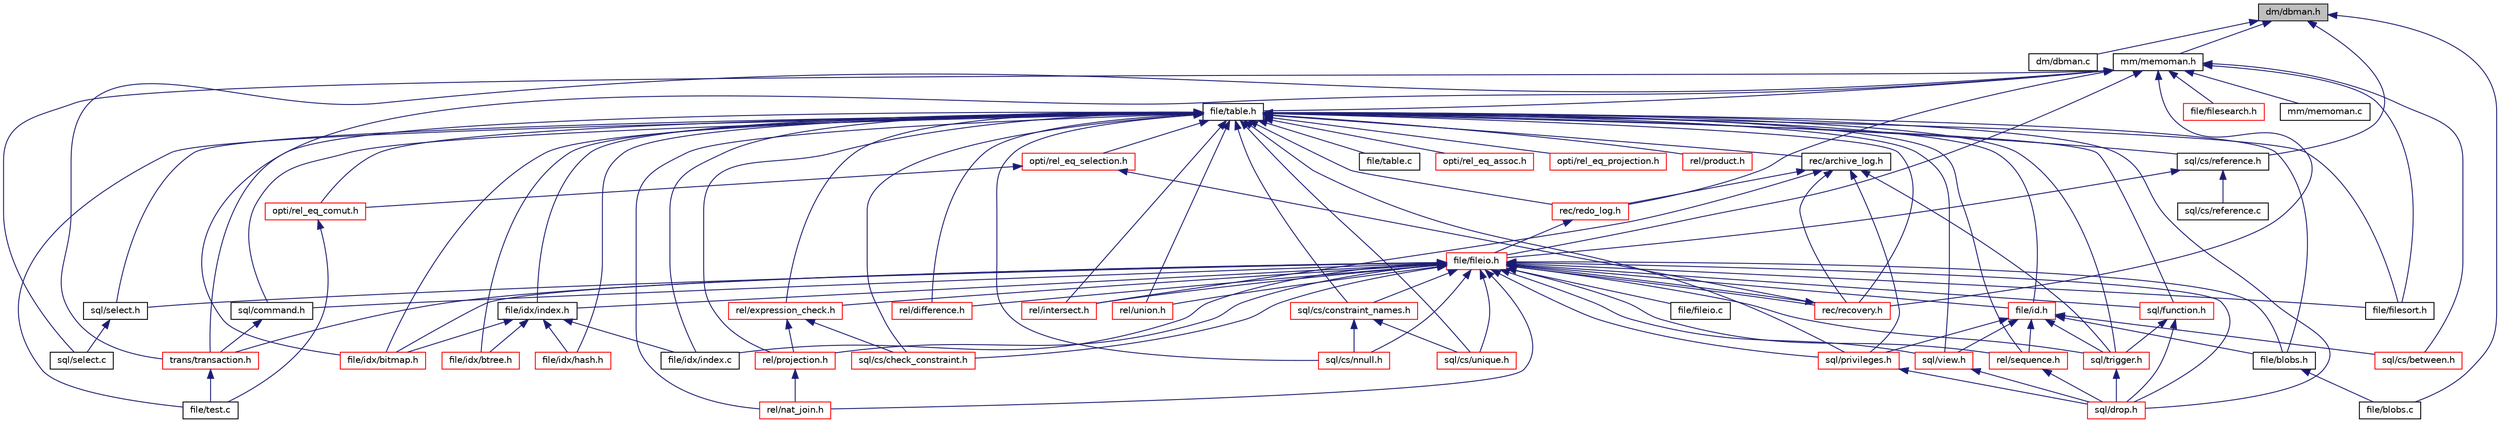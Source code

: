 digraph "dm/dbman.h"
{
  bgcolor="transparent";
  edge [fontname="Helvetica",fontsize="10",labelfontname="Helvetica",labelfontsize="10"];
  node [fontname="Helvetica",fontsize="10",shape=record];
  Node1 [label="dm/dbman.h",height=0.2,width=0.4,color="black", fillcolor="grey75", style="filled" fontcolor="black"];
  Node1 -> Node2 [dir="back",color="midnightblue",fontsize="10",style="solid",fontname="Helvetica"];
  Node2 [label="dm/dbman.c",height=0.2,width=0.4,color="black",URL="$dbman_8c.html"];
  Node1 -> Node3 [dir="back",color="midnightblue",fontsize="10",style="solid",fontname="Helvetica"];
  Node3 [label="mm/memoman.h",height=0.2,width=0.4,color="black",URL="$memoman_8h.html"];
  Node3 -> Node4 [dir="back",color="midnightblue",fontsize="10",style="solid",fontname="Helvetica"];
  Node4 [label="mm/memoman.c",height=0.2,width=0.4,color="black",URL="$memoman_8c.html"];
  Node3 -> Node5 [dir="back",color="midnightblue",fontsize="10",style="solid",fontname="Helvetica"];
  Node5 [label="file/table.h",height=0.2,width=0.4,color="black",URL="$table_8h.html"];
  Node5 -> Node6 [dir="back",color="midnightblue",fontsize="10",style="solid",fontname="Helvetica"];
  Node6 [label="file/blobs.h",height=0.2,width=0.4,color="black",URL="$blobs_8h.html"];
  Node6 -> Node7 [dir="back",color="midnightblue",fontsize="10",style="solid",fontname="Helvetica"];
  Node7 [label="file/blobs.c",height=0.2,width=0.4,color="black",URL="$blobs_8c.html"];
  Node5 -> Node8 [dir="back",color="midnightblue",fontsize="10",style="solid",fontname="Helvetica"];
  Node8 [label="sql/cs/reference.h",height=0.2,width=0.4,color="black",URL="$reference_8h.html"];
  Node8 -> Node9 [dir="back",color="midnightblue",fontsize="10",style="solid",fontname="Helvetica"];
  Node9 [label="file/fileio.h",height=0.2,width=0.4,color="red",URL="$fileio_8h.html"];
  Node9 -> Node6 [dir="back",color="midnightblue",fontsize="10",style="solid",fontname="Helvetica"];
  Node9 -> Node10 [dir="back",color="midnightblue",fontsize="10",style="solid",fontname="Helvetica"];
  Node10 [label="rec/recovery.h",height=0.2,width=0.4,color="red",URL="$recovery_8h_source.html"];
  Node10 -> Node9 [dir="back",color="midnightblue",fontsize="10",style="solid",fontname="Helvetica"];
  Node9 -> Node11 [dir="back",color="midnightblue",fontsize="10",style="solid",fontname="Helvetica"];
  Node11 [label="file/id.h",height=0.2,width=0.4,color="red",URL="$id_8h.html"];
  Node11 -> Node6 [dir="back",color="midnightblue",fontsize="10",style="solid",fontname="Helvetica"];
  Node11 -> Node12 [dir="back",color="midnightblue",fontsize="10",style="solid",fontname="Helvetica"];
  Node12 [label="sql/cs/between.h",height=0.2,width=0.4,color="red",URL="$between_8h.html"];
  Node11 -> Node13 [dir="back",color="midnightblue",fontsize="10",style="solid",fontname="Helvetica"];
  Node13 [label="sql/view.h",height=0.2,width=0.4,color="red",URL="$view_8h_source.html"];
  Node13 -> Node14 [dir="back",color="midnightblue",fontsize="10",style="solid",fontname="Helvetica"];
  Node14 [label="sql/drop.h",height=0.2,width=0.4,color="red",URL="$drop_8h.html"];
  Node11 -> Node15 [dir="back",color="midnightblue",fontsize="10",style="solid",fontname="Helvetica"];
  Node15 [label="rel/sequence.h",height=0.2,width=0.4,color="red",URL="$sequence_8h.html"];
  Node15 -> Node14 [dir="back",color="midnightblue",fontsize="10",style="solid",fontname="Helvetica"];
  Node11 -> Node16 [dir="back",color="midnightblue",fontsize="10",style="solid",fontname="Helvetica"];
  Node16 [label="sql/trigger.h",height=0.2,width=0.4,color="red",URL="$trigger_8h.html"];
  Node16 -> Node14 [dir="back",color="midnightblue",fontsize="10",style="solid",fontname="Helvetica"];
  Node11 -> Node17 [dir="back",color="midnightblue",fontsize="10",style="solid",fontname="Helvetica"];
  Node17 [label="sql/privileges.h",height=0.2,width=0.4,color="red",URL="$privileges_8h_source.html"];
  Node17 -> Node14 [dir="back",color="midnightblue",fontsize="10",style="solid",fontname="Helvetica"];
  Node9 -> Node18 [dir="back",color="midnightblue",fontsize="10",style="solid",fontname="Helvetica"];
  Node18 [label="file/fileio.c",height=0.2,width=0.4,color="black",URL="$fileio_8c.html"];
  Node9 -> Node19 [dir="back",color="midnightblue",fontsize="10",style="solid",fontname="Helvetica"];
  Node19 [label="file/filesort.h",height=0.2,width=0.4,color="black",URL="$filesort_8h.html"];
  Node9 -> Node20 [dir="back",color="midnightblue",fontsize="10",style="solid",fontname="Helvetica"];
  Node20 [label="sql/command.h",height=0.2,width=0.4,color="black",URL="$command_8h_source.html"];
  Node20 -> Node21 [dir="back",color="midnightblue",fontsize="10",style="solid",fontname="Helvetica"];
  Node21 [label="trans/transaction.h",height=0.2,width=0.4,color="red",URL="$transaction_8h.html"];
  Node21 -> Node22 [dir="back",color="midnightblue",fontsize="10",style="solid",fontname="Helvetica"];
  Node22 [label="file/test.c",height=0.2,width=0.4,color="black",URL="$test_8c.html"];
  Node9 -> Node23 [dir="back",color="midnightblue",fontsize="10",style="solid",fontname="Helvetica"];
  Node23 [label="rel/expression_check.h",height=0.2,width=0.4,color="red",URL="$expression__check_8h.html"];
  Node23 -> Node24 [dir="back",color="midnightblue",fontsize="10",style="solid",fontname="Helvetica"];
  Node24 [label="sql/cs/check_constraint.h",height=0.2,width=0.4,color="red",URL="$check__constraint_8h.html"];
  Node23 -> Node25 [dir="back",color="midnightblue",fontsize="10",style="solid",fontname="Helvetica"];
  Node25 [label="rel/projection.h",height=0.2,width=0.4,color="red",URL="$projection_8h.html"];
  Node25 -> Node26 [dir="back",color="midnightblue",fontsize="10",style="solid",fontname="Helvetica"];
  Node26 [label="rel/nat_join.h",height=0.2,width=0.4,color="red",URL="$nat__join_8h.html"];
  Node9 -> Node21 [dir="back",color="midnightblue",fontsize="10",style="solid",fontname="Helvetica"];
  Node9 -> Node27 [dir="back",color="midnightblue",fontsize="10",style="solid",fontname="Helvetica"];
  Node27 [label="file/idx/index.h",height=0.2,width=0.4,color="black",URL="$index_8h.html"];
  Node27 -> Node28 [dir="back",color="midnightblue",fontsize="10",style="solid",fontname="Helvetica"];
  Node28 [label="file/idx/bitmap.h",height=0.2,width=0.4,color="red",URL="$bitmap_8h.html"];
  Node27 -> Node29 [dir="back",color="midnightblue",fontsize="10",style="solid",fontname="Helvetica"];
  Node29 [label="file/idx/btree.h",height=0.2,width=0.4,color="red",URL="$btree_8h.html"];
  Node27 -> Node30 [dir="back",color="midnightblue",fontsize="10",style="solid",fontname="Helvetica"];
  Node30 [label="file/idx/hash.h",height=0.2,width=0.4,color="red",URL="$hash_8h.html"];
  Node27 -> Node31 [dir="back",color="midnightblue",fontsize="10",style="solid",fontname="Helvetica"];
  Node31 [label="file/idx/index.c",height=0.2,width=0.4,color="black",URL="$index_8c.html"];
  Node9 -> Node28 [dir="back",color="midnightblue",fontsize="10",style="solid",fontname="Helvetica"];
  Node9 -> Node31 [dir="back",color="midnightblue",fontsize="10",style="solid",fontname="Helvetica"];
  Node9 -> Node24 [dir="back",color="midnightblue",fontsize="10",style="solid",fontname="Helvetica"];
  Node9 -> Node32 [dir="back",color="midnightblue",fontsize="10",style="solid",fontname="Helvetica"];
  Node32 [label="sql/cs/constraint_names.h",height=0.2,width=0.4,color="red",URL="$constraint__names_8h.html"];
  Node32 -> Node33 [dir="back",color="midnightblue",fontsize="10",style="solid",fontname="Helvetica"];
  Node33 [label="sql/cs/nnull.h",height=0.2,width=0.4,color="red",URL="$nnull_8h.html"];
  Node32 -> Node34 [dir="back",color="midnightblue",fontsize="10",style="solid",fontname="Helvetica"];
  Node34 [label="sql/cs/unique.h",height=0.2,width=0.4,color="red",URL="$unique_8h.html"];
  Node9 -> Node33 [dir="back",color="midnightblue",fontsize="10",style="solid",fontname="Helvetica"];
  Node9 -> Node34 [dir="back",color="midnightblue",fontsize="10",style="solid",fontname="Helvetica"];
  Node9 -> Node13 [dir="back",color="midnightblue",fontsize="10",style="solid",fontname="Helvetica"];
  Node9 -> Node25 [dir="back",color="midnightblue",fontsize="10",style="solid",fontname="Helvetica"];
  Node9 -> Node35 [dir="back",color="midnightblue",fontsize="10",style="solid",fontname="Helvetica"];
  Node35 [label="rel/difference.h",height=0.2,width=0.4,color="red",URL="$difference_8h.html"];
  Node9 -> Node36 [dir="back",color="midnightblue",fontsize="10",style="solid",fontname="Helvetica"];
  Node36 [label="rel/intersect.h",height=0.2,width=0.4,color="red",URL="$intersect_8h.html"];
  Node9 -> Node26 [dir="back",color="midnightblue",fontsize="10",style="solid",fontname="Helvetica"];
  Node9 -> Node15 [dir="back",color="midnightblue",fontsize="10",style="solid",fontname="Helvetica"];
  Node9 -> Node37 [dir="back",color="midnightblue",fontsize="10",style="solid",fontname="Helvetica"];
  Node37 [label="rel/union.h",height=0.2,width=0.4,color="red",URL="$union_8h.html"];
  Node9 -> Node14 [dir="back",color="midnightblue",fontsize="10",style="solid",fontname="Helvetica"];
  Node9 -> Node16 [dir="back",color="midnightblue",fontsize="10",style="solid",fontname="Helvetica"];
  Node9 -> Node38 [dir="back",color="midnightblue",fontsize="10",style="solid",fontname="Helvetica"];
  Node38 [label="sql/function.h",height=0.2,width=0.4,color="red",URL="$function_8h.html"];
  Node38 -> Node16 [dir="back",color="midnightblue",fontsize="10",style="solid",fontname="Helvetica"];
  Node38 -> Node14 [dir="back",color="midnightblue",fontsize="10",style="solid",fontname="Helvetica"];
  Node9 -> Node17 [dir="back",color="midnightblue",fontsize="10",style="solid",fontname="Helvetica"];
  Node9 -> Node39 [dir="back",color="midnightblue",fontsize="10",style="solid",fontname="Helvetica"];
  Node39 [label="sql/select.h",height=0.2,width=0.4,color="black",URL="$select_8h_source.html"];
  Node39 -> Node40 [dir="back",color="midnightblue",fontsize="10",style="solid",fontname="Helvetica"];
  Node40 [label="sql/select.c",height=0.2,width=0.4,color="black",URL="$select_8c.html"];
  Node8 -> Node41 [dir="back",color="midnightblue",fontsize="10",style="solid",fontname="Helvetica"];
  Node41 [label="sql/cs/reference.c",height=0.2,width=0.4,color="black",URL="$reference_8c.html"];
  Node5 -> Node42 [dir="back",color="midnightblue",fontsize="10",style="solid",fontname="Helvetica"];
  Node42 [label="rec/archive_log.h",height=0.2,width=0.4,color="black",URL="$archive__log_8h.html"];
  Node42 -> Node10 [dir="back",color="midnightblue",fontsize="10",style="solid",fontname="Helvetica"];
  Node42 -> Node43 [dir="back",color="midnightblue",fontsize="10",style="solid",fontname="Helvetica"];
  Node43 [label="rec/redo_log.h",height=0.2,width=0.4,color="red",URL="$redo__log_8h_source.html"];
  Node43 -> Node9 [dir="back",color="midnightblue",fontsize="10",style="solid",fontname="Helvetica"];
  Node42 -> Node36 [dir="back",color="midnightblue",fontsize="10",style="solid",fontname="Helvetica"];
  Node42 -> Node16 [dir="back",color="midnightblue",fontsize="10",style="solid",fontname="Helvetica"];
  Node42 -> Node17 [dir="back",color="midnightblue",fontsize="10",style="solid",fontname="Helvetica"];
  Node5 -> Node10 [dir="back",color="midnightblue",fontsize="10",style="solid",fontname="Helvetica"];
  Node5 -> Node11 [dir="back",color="midnightblue",fontsize="10",style="solid",fontname="Helvetica"];
  Node5 -> Node44 [dir="back",color="midnightblue",fontsize="10",style="solid",fontname="Helvetica"];
  Node44 [label="opti/rel_eq_selection.h",height=0.2,width=0.4,color="red",URL="$rel__eq__selection_8h.html"];
  Node44 -> Node10 [dir="back",color="midnightblue",fontsize="10",style="solid",fontname="Helvetica"];
  Node44 -> Node45 [dir="back",color="midnightblue",fontsize="10",style="solid",fontname="Helvetica"];
  Node45 [label="opti/rel_eq_comut.h",height=0.2,width=0.4,color="red",URL="$rel__eq__comut_8h.html"];
  Node45 -> Node22 [dir="back",color="midnightblue",fontsize="10",style="solid",fontname="Helvetica"];
  Node5 -> Node43 [dir="back",color="midnightblue",fontsize="10",style="solid",fontname="Helvetica"];
  Node5 -> Node19 [dir="back",color="midnightblue",fontsize="10",style="solid",fontname="Helvetica"];
  Node5 -> Node46 [dir="back",color="midnightblue",fontsize="10",style="solid",fontname="Helvetica"];
  Node46 [label="file/table.c",height=0.2,width=0.4,color="black",URL="$table_8c.html"];
  Node5 -> Node20 [dir="back",color="midnightblue",fontsize="10",style="solid",fontname="Helvetica"];
  Node5 -> Node23 [dir="back",color="midnightblue",fontsize="10",style="solid",fontname="Helvetica"];
  Node5 -> Node21 [dir="back",color="midnightblue",fontsize="10",style="solid",fontname="Helvetica"];
  Node5 -> Node22 [dir="back",color="midnightblue",fontsize="10",style="solid",fontname="Helvetica"];
  Node5 -> Node45 [dir="back",color="midnightblue",fontsize="10",style="solid",fontname="Helvetica"];
  Node5 -> Node27 [dir="back",color="midnightblue",fontsize="10",style="solid",fontname="Helvetica"];
  Node5 -> Node28 [dir="back",color="midnightblue",fontsize="10",style="solid",fontname="Helvetica"];
  Node5 -> Node29 [dir="back",color="midnightblue",fontsize="10",style="solid",fontname="Helvetica"];
  Node5 -> Node30 [dir="back",color="midnightblue",fontsize="10",style="solid",fontname="Helvetica"];
  Node5 -> Node31 [dir="back",color="midnightblue",fontsize="10",style="solid",fontname="Helvetica"];
  Node5 -> Node24 [dir="back",color="midnightblue",fontsize="10",style="solid",fontname="Helvetica"];
  Node5 -> Node32 [dir="back",color="midnightblue",fontsize="10",style="solid",fontname="Helvetica"];
  Node5 -> Node33 [dir="back",color="midnightblue",fontsize="10",style="solid",fontname="Helvetica"];
  Node5 -> Node34 [dir="back",color="midnightblue",fontsize="10",style="solid",fontname="Helvetica"];
  Node5 -> Node47 [dir="back",color="midnightblue",fontsize="10",style="solid",fontname="Helvetica"];
  Node47 [label="opti/rel_eq_assoc.h",height=0.2,width=0.4,color="red",URL="$rel__eq__assoc_8h.html"];
  Node5 -> Node48 [dir="back",color="midnightblue",fontsize="10",style="solid",fontname="Helvetica"];
  Node48 [label="opti/rel_eq_projection.h",height=0.2,width=0.4,color="red",URL="$rel__eq__projection_8h.html"];
  Node5 -> Node13 [dir="back",color="midnightblue",fontsize="10",style="solid",fontname="Helvetica"];
  Node5 -> Node25 [dir="back",color="midnightblue",fontsize="10",style="solid",fontname="Helvetica"];
  Node5 -> Node35 [dir="back",color="midnightblue",fontsize="10",style="solid",fontname="Helvetica"];
  Node5 -> Node36 [dir="back",color="midnightblue",fontsize="10",style="solid",fontname="Helvetica"];
  Node5 -> Node26 [dir="back",color="midnightblue",fontsize="10",style="solid",fontname="Helvetica"];
  Node5 -> Node49 [dir="back",color="midnightblue",fontsize="10",style="solid",fontname="Helvetica"];
  Node49 [label="rel/product.h",height=0.2,width=0.4,color="red",URL="$product_8h.html"];
  Node5 -> Node15 [dir="back",color="midnightblue",fontsize="10",style="solid",fontname="Helvetica"];
  Node5 -> Node37 [dir="back",color="midnightblue",fontsize="10",style="solid",fontname="Helvetica"];
  Node5 -> Node14 [dir="back",color="midnightblue",fontsize="10",style="solid",fontname="Helvetica"];
  Node5 -> Node16 [dir="back",color="midnightblue",fontsize="10",style="solid",fontname="Helvetica"];
  Node5 -> Node38 [dir="back",color="midnightblue",fontsize="10",style="solid",fontname="Helvetica"];
  Node5 -> Node17 [dir="back",color="midnightblue",fontsize="10",style="solid",fontname="Helvetica"];
  Node5 -> Node39 [dir="back",color="midnightblue",fontsize="10",style="solid",fontname="Helvetica"];
  Node3 -> Node9 [dir="back",color="midnightblue",fontsize="10",style="solid",fontname="Helvetica"];
  Node3 -> Node10 [dir="back",color="midnightblue",fontsize="10",style="solid",fontname="Helvetica"];
  Node3 -> Node43 [dir="back",color="midnightblue",fontsize="10",style="solid",fontname="Helvetica"];
  Node3 -> Node50 [dir="back",color="midnightblue",fontsize="10",style="solid",fontname="Helvetica"];
  Node50 [label="file/filesearch.h",height=0.2,width=0.4,color="red",URL="$filesearch_8h.html"];
  Node3 -> Node19 [dir="back",color="midnightblue",fontsize="10",style="solid",fontname="Helvetica"];
  Node3 -> Node21 [dir="back",color="midnightblue",fontsize="10",style="solid",fontname="Helvetica"];
  Node3 -> Node28 [dir="back",color="midnightblue",fontsize="10",style="solid",fontname="Helvetica"];
  Node3 -> Node12 [dir="back",color="midnightblue",fontsize="10",style="solid",fontname="Helvetica"];
  Node3 -> Node40 [dir="back",color="midnightblue",fontsize="10",style="solid",fontname="Helvetica"];
  Node1 -> Node7 [dir="back",color="midnightblue",fontsize="10",style="solid",fontname="Helvetica"];
  Node1 -> Node8 [dir="back",color="midnightblue",fontsize="10",style="solid",fontname="Helvetica"];
}
